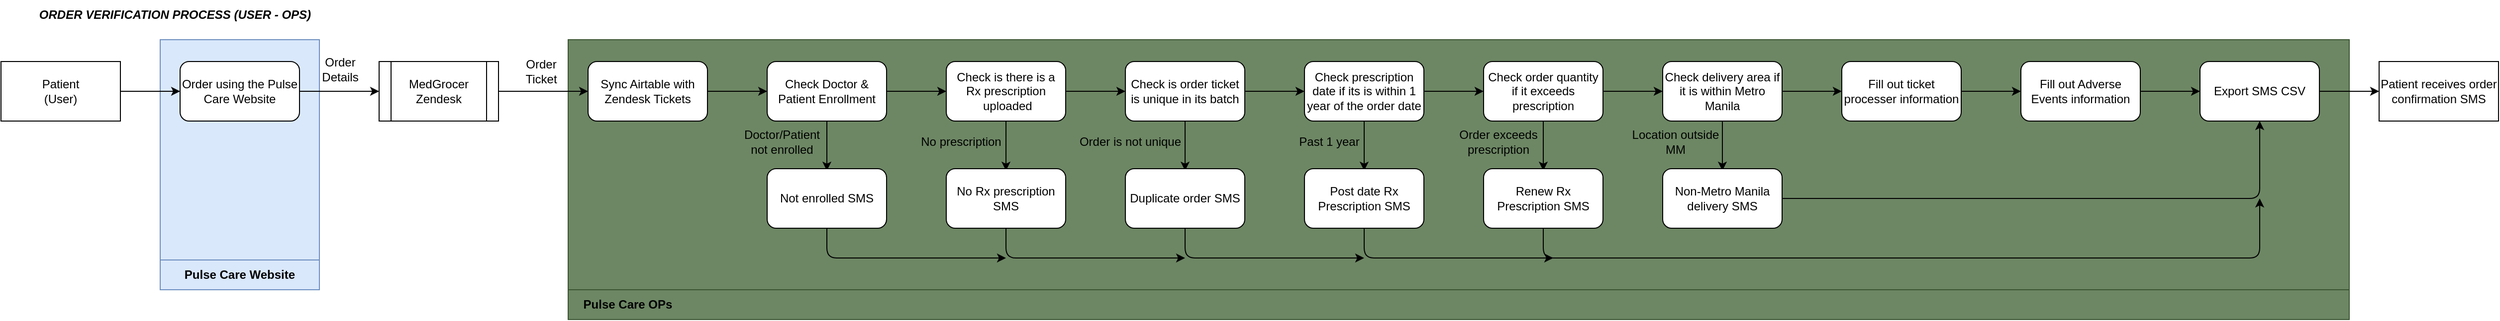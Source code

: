 <mxfile>
    <diagram id="CmBS7UL0gh0eFxzdolgg" name="Data Flow Diagram">
        <mxGraphModel dx="924" dy="-1574" grid="1" gridSize="10" guides="1" tooltips="1" connect="1" arrows="1" fold="1" page="1" pageScale="1" pageWidth="850" pageHeight="1100" math="0" shadow="0">
            <root>
                <mxCell id="0"/>
                <mxCell id="1" parent="0"/>
                <mxCell id="120" value="ORDER VERIFICATION PROCESS (USER - OPS)" style="text;html=1;strokeColor=none;fillColor=none;align=center;verticalAlign=middle;whiteSpace=wrap;rounded=0;fontStyle=3" parent="1" vertex="1">
                    <mxGeometry x="60" y="2230" width="330" height="30" as="geometry"/>
                </mxCell>
                <mxCell id="113" value="" style="rounded=0;whiteSpace=wrap;html=1;fillColor=#6d8764;strokeColor=#3A5431;fontColor=#ffffff;" parent="1" vertex="1">
                    <mxGeometry x="620" y="2270" width="1790" height="252" as="geometry"/>
                </mxCell>
                <mxCell id="112" value="" style="rounded=0;whiteSpace=wrap;html=1;fillColor=#dae8fc;strokeColor=#6c8ebf;" parent="1" vertex="1">
                    <mxGeometry x="210" y="2270" width="160" height="252" as="geometry"/>
                </mxCell>
                <mxCell id="62" value="Patient&lt;br&gt;(User)" style="rounded=0;whiteSpace=wrap;html=1;" parent="1" vertex="1">
                    <mxGeometry x="50" y="2292" width="120" height="60" as="geometry"/>
                </mxCell>
                <mxCell id="63" value="Order using the Pulse Care Website" style="rounded=1;whiteSpace=wrap;html=1;" parent="1" vertex="1">
                    <mxGeometry x="230" y="2292" width="120" height="60" as="geometry"/>
                </mxCell>
                <mxCell id="85" style="edgeStyle=none;html=1;exitX=1;exitY=0.5;exitDx=0;exitDy=0;entryX=0;entryY=0.5;entryDx=0;entryDy=0;" parent="1" source="62" target="63" edge="1">
                    <mxGeometry relative="1" as="geometry"/>
                </mxCell>
                <mxCell id="64" value="MedGrocer Zendesk" style="shape=process;whiteSpace=wrap;html=1;backgroundOutline=1;" parent="1" vertex="1">
                    <mxGeometry x="430" y="2292" width="120" height="60" as="geometry"/>
                </mxCell>
                <mxCell id="86" style="edgeStyle=none;html=1;exitX=1;exitY=0.5;exitDx=0;exitDy=0;entryX=0;entryY=0.5;entryDx=0;entryDy=0;" parent="1" source="63" target="64" edge="1">
                    <mxGeometry relative="1" as="geometry"/>
                </mxCell>
                <mxCell id="65" value="Sync Airtable with Zendesk Tickets" style="rounded=1;whiteSpace=wrap;html=1;" parent="1" vertex="1">
                    <mxGeometry x="640" y="2292" width="120" height="60" as="geometry"/>
                </mxCell>
                <mxCell id="87" style="edgeStyle=none;html=1;exitX=1;exitY=0.5;exitDx=0;exitDy=0;entryX=0;entryY=0.5;entryDx=0;entryDy=0;" parent="1" source="64" target="65" edge="1">
                    <mxGeometry relative="1" as="geometry"/>
                </mxCell>
                <mxCell id="66" value="Check Doctor &amp;amp; Patient Enrollment" style="rounded=1;whiteSpace=wrap;html=1;" parent="1" vertex="1">
                    <mxGeometry x="820" y="2292" width="120" height="60" as="geometry"/>
                </mxCell>
                <mxCell id="88" style="edgeStyle=none;html=1;exitX=1;exitY=0.5;exitDx=0;exitDy=0;" parent="1" source="65" target="66" edge="1">
                    <mxGeometry relative="1" as="geometry"/>
                </mxCell>
                <mxCell id="67" value="Check is there is a Rx&amp;nbsp;prescription &amp;nbsp;uploaded" style="rounded=1;whiteSpace=wrap;html=1;" parent="1" vertex="1">
                    <mxGeometry x="1000" y="2292" width="120" height="60" as="geometry"/>
                </mxCell>
                <mxCell id="92" style="edgeStyle=none;html=1;exitX=1;exitY=0.5;exitDx=0;exitDy=0;" parent="1" source="66" target="67" edge="1">
                    <mxGeometry relative="1" as="geometry"/>
                </mxCell>
                <mxCell id="68" value="Check is order ticket is unique in its batch" style="rounded=1;whiteSpace=wrap;html=1;" parent="1" vertex="1">
                    <mxGeometry x="1180" y="2292" width="120" height="60" as="geometry"/>
                </mxCell>
                <mxCell id="93" style="edgeStyle=none;html=1;exitX=1;exitY=0.5;exitDx=0;exitDy=0;entryX=0;entryY=0.5;entryDx=0;entryDy=0;" parent="1" source="67" target="68" edge="1">
                    <mxGeometry relative="1" as="geometry"/>
                </mxCell>
                <mxCell id="69" value="Check prescription date if its is within 1 year of the order date" style="rounded=1;whiteSpace=wrap;html=1;" parent="1" vertex="1">
                    <mxGeometry x="1360" y="2292" width="120" height="60" as="geometry"/>
                </mxCell>
                <mxCell id="94" style="edgeStyle=none;html=1;exitX=1;exitY=0.5;exitDx=0;exitDy=0;" parent="1" source="68" target="69" edge="1">
                    <mxGeometry relative="1" as="geometry"/>
                </mxCell>
                <mxCell id="70" value="Check order quantity if it exceeds prescription" style="rounded=1;whiteSpace=wrap;html=1;" parent="1" vertex="1">
                    <mxGeometry x="1540" y="2292" width="120" height="60" as="geometry"/>
                </mxCell>
                <mxCell id="96" style="edgeStyle=none;html=1;exitX=1;exitY=0.5;exitDx=0;exitDy=0;entryX=0;entryY=0.5;entryDx=0;entryDy=0;" parent="1" source="69" target="70" edge="1">
                    <mxGeometry relative="1" as="geometry"/>
                </mxCell>
                <mxCell id="72" value="Check delivery area if it is within Metro Manila" style="rounded=1;whiteSpace=wrap;html=1;" parent="1" vertex="1">
                    <mxGeometry x="1720" y="2292" width="120" height="60" as="geometry"/>
                </mxCell>
                <mxCell id="98" style="edgeStyle=none;html=1;exitX=1;exitY=0.5;exitDx=0;exitDy=0;entryX=0;entryY=0.5;entryDx=0;entryDy=0;" parent="1" source="70" target="72" edge="1">
                    <mxGeometry relative="1" as="geometry"/>
                </mxCell>
                <mxCell id="73" value="Fill out ticket processer information" style="rounded=1;whiteSpace=wrap;html=1;" parent="1" vertex="1">
                    <mxGeometry x="1900" y="2292" width="120" height="60" as="geometry"/>
                </mxCell>
                <mxCell id="100" style="edgeStyle=none;html=1;exitX=1;exitY=0.5;exitDx=0;exitDy=0;entryX=0;entryY=0.5;entryDx=0;entryDy=0;" parent="1" source="72" target="73" edge="1">
                    <mxGeometry relative="1" as="geometry"/>
                </mxCell>
                <mxCell id="74" value="Fill out Adverse Events information" style="rounded=1;whiteSpace=wrap;html=1;" parent="1" vertex="1">
                    <mxGeometry x="2080" y="2292" width="120" height="60" as="geometry"/>
                </mxCell>
                <mxCell id="101" style="edgeStyle=none;html=1;exitX=1;exitY=0.5;exitDx=0;exitDy=0;entryX=0;entryY=0.5;entryDx=0;entryDy=0;" parent="1" source="73" target="74" edge="1">
                    <mxGeometry relative="1" as="geometry"/>
                </mxCell>
                <mxCell id="75" value="Export SMS CSV" style="rounded=1;whiteSpace=wrap;html=1;" parent="1" vertex="1">
                    <mxGeometry x="2260" y="2292" width="120" height="60" as="geometry"/>
                </mxCell>
                <mxCell id="102" style="edgeStyle=none;html=1;exitX=1;exitY=0.5;exitDx=0;exitDy=0;entryX=0;entryY=0.5;entryDx=0;entryDy=0;" parent="1" source="74" target="75" edge="1">
                    <mxGeometry relative="1" as="geometry"/>
                </mxCell>
                <mxCell id="77" value="Patient receives order confirmation SMS" style="rounded=0;whiteSpace=wrap;html=1;" parent="1" vertex="1">
                    <mxGeometry x="2440" y="2292" width="120" height="60" as="geometry"/>
                </mxCell>
                <mxCell id="103" style="edgeStyle=none;html=1;exitX=1;exitY=0.5;exitDx=0;exitDy=0;entryX=0;entryY=0.5;entryDx=0;entryDy=0;" parent="1" source="75" target="77" edge="1">
                    <mxGeometry relative="1" as="geometry"/>
                </mxCell>
                <mxCell id="89" style="edgeStyle=none;html=1;exitX=0.5;exitY=1;exitDx=0;exitDy=0;entryX=0.5;entryY=0;entryDx=0;entryDy=0;" parent="1" source="66" edge="1">
                    <mxGeometry relative="1" as="geometry">
                        <mxPoint x="880" y="2402" as="targetPoint"/>
                    </mxGeometry>
                </mxCell>
                <mxCell id="90" style="edgeStyle=none;html=1;exitX=0.5;exitY=1;exitDx=0;exitDy=0;entryX=0.5;entryY=0;entryDx=0;entryDy=0;" parent="1" source="67" edge="1">
                    <mxGeometry relative="1" as="geometry">
                        <mxPoint x="1060" y="2402" as="targetPoint"/>
                    </mxGeometry>
                </mxCell>
                <mxCell id="91" style="edgeStyle=none;html=1;exitX=0.5;exitY=1;exitDx=0;exitDy=0;" parent="1" source="68" edge="1">
                    <mxGeometry relative="1" as="geometry">
                        <mxPoint x="1240" y="2402" as="targetPoint"/>
                    </mxGeometry>
                </mxCell>
                <mxCell id="95" style="edgeStyle=none;html=1;exitX=0.5;exitY=1;exitDx=0;exitDy=0;entryX=0.5;entryY=0;entryDx=0;entryDy=0;" parent="1" source="69" edge="1">
                    <mxGeometry relative="1" as="geometry">
                        <mxPoint x="1420" y="2402" as="targetPoint"/>
                    </mxGeometry>
                </mxCell>
                <mxCell id="97" style="edgeStyle=none;html=1;exitX=0.5;exitY=1;exitDx=0;exitDy=0;entryX=0.5;entryY=0;entryDx=0;entryDy=0;" parent="1" source="70" edge="1">
                    <mxGeometry relative="1" as="geometry">
                        <mxPoint x="1600" y="2402" as="targetPoint"/>
                    </mxGeometry>
                </mxCell>
                <mxCell id="99" style="edgeStyle=none;html=1;exitX=0.5;exitY=1;exitDx=0;exitDy=0;" parent="1" source="72" edge="1">
                    <mxGeometry relative="1" as="geometry">
                        <mxPoint x="1780" y="2402" as="targetPoint"/>
                    </mxGeometry>
                </mxCell>
                <mxCell id="104" value="Order Details" style="text;html=1;strokeColor=none;fillColor=none;align=center;verticalAlign=middle;whiteSpace=wrap;rounded=0;" parent="1" vertex="1">
                    <mxGeometry x="361" y="2285" width="60" height="30" as="geometry"/>
                </mxCell>
                <mxCell id="105" value="Order Ticket" style="text;html=1;strokeColor=none;fillColor=none;align=center;verticalAlign=middle;whiteSpace=wrap;rounded=0;" parent="1" vertex="1">
                    <mxGeometry x="563" y="2287" width="60" height="30" as="geometry"/>
                </mxCell>
                <mxCell id="106" value="Doctor/Patient not enrolled" style="text;html=1;strokeColor=none;fillColor=none;align=center;verticalAlign=middle;whiteSpace=wrap;rounded=0;" parent="1" vertex="1">
                    <mxGeometry x="790" y="2358" width="90" height="30" as="geometry"/>
                </mxCell>
                <mxCell id="107" value="No prescription" style="text;html=1;strokeColor=none;fillColor=none;align=center;verticalAlign=middle;whiteSpace=wrap;rounded=0;" parent="1" vertex="1">
                    <mxGeometry x="970" y="2358" width="90" height="30" as="geometry"/>
                </mxCell>
                <mxCell id="108" value="Order is not unique" style="text;html=1;strokeColor=none;fillColor=none;align=center;verticalAlign=middle;whiteSpace=wrap;rounded=0;" parent="1" vertex="1">
                    <mxGeometry x="1130" y="2358" width="110" height="30" as="geometry"/>
                </mxCell>
                <mxCell id="109" value="Past 1 year" style="text;html=1;strokeColor=none;fillColor=none;align=center;verticalAlign=middle;whiteSpace=wrap;rounded=0;" parent="1" vertex="1">
                    <mxGeometry x="1340" y="2358" width="90" height="30" as="geometry"/>
                </mxCell>
                <mxCell id="110" value="Order exceeds prescription" style="text;html=1;strokeColor=none;fillColor=none;align=center;verticalAlign=middle;whiteSpace=wrap;rounded=0;" parent="1" vertex="1">
                    <mxGeometry x="1510" y="2358" width="90" height="30" as="geometry"/>
                </mxCell>
                <mxCell id="111" value="Location outside MM" style="text;html=1;strokeColor=none;fillColor=none;align=center;verticalAlign=middle;whiteSpace=wrap;rounded=0;" parent="1" vertex="1">
                    <mxGeometry x="1688" y="2358" width="90" height="30" as="geometry"/>
                </mxCell>
                <mxCell id="114" value="" style="rounded=0;whiteSpace=wrap;html=1;fillColor=#6d8764;fontColor=#ffffff;strokeColor=#3A5431;" parent="1" vertex="1">
                    <mxGeometry x="620" y="2522" width="1790" height="30" as="geometry"/>
                </mxCell>
                <mxCell id="115" value="" style="rounded=0;whiteSpace=wrap;html=1;fillColor=#dae8fc;strokeColor=#6c8ebf;" parent="1" vertex="1">
                    <mxGeometry x="210" y="2492" width="160" height="30" as="geometry"/>
                </mxCell>
                <mxCell id="116" value="&lt;b&gt;Pulse Care Website&lt;/b&gt;" style="text;html=1;strokeColor=none;fillColor=none;align=center;verticalAlign=middle;whiteSpace=wrap;rounded=0;" parent="1" vertex="1">
                    <mxGeometry x="230" y="2492" width="120" height="30" as="geometry"/>
                </mxCell>
                <mxCell id="117" value="&lt;b&gt;Pulse Care OPs&lt;/b&gt;" style="text;html=1;strokeColor=none;fillColor=none;align=center;verticalAlign=middle;whiteSpace=wrap;rounded=0;" parent="1" vertex="1">
                    <mxGeometry x="620" y="2522" width="120" height="30" as="geometry"/>
                </mxCell>
                <mxCell id="133" style="edgeStyle=none;html=1;" edge="1" parent="1" source="121">
                    <mxGeometry relative="1" as="geometry">
                        <mxPoint x="1060" y="2490" as="targetPoint"/>
                        <Array as="points">
                            <mxPoint x="880" y="2490"/>
                        </Array>
                    </mxGeometry>
                </mxCell>
                <mxCell id="121" value="Not enrolled SMS" style="rounded=1;whiteSpace=wrap;html=1;" vertex="1" parent="1">
                    <mxGeometry x="820" y="2400" width="120" height="60" as="geometry"/>
                </mxCell>
                <mxCell id="132" style="edgeStyle=none;html=1;exitX=0.5;exitY=1;exitDx=0;exitDy=0;" edge="1" parent="1" source="122">
                    <mxGeometry relative="1" as="geometry">
                        <mxPoint x="1240" y="2490" as="targetPoint"/>
                        <Array as="points">
                            <mxPoint x="1060" y="2490"/>
                        </Array>
                    </mxGeometry>
                </mxCell>
                <mxCell id="122" value="No Rx prescription SMS" style="rounded=1;whiteSpace=wrap;html=1;" vertex="1" parent="1">
                    <mxGeometry x="1000" y="2400" width="120" height="60" as="geometry"/>
                </mxCell>
                <mxCell id="131" style="edgeStyle=none;html=1;exitX=0.5;exitY=1;exitDx=0;exitDy=0;" edge="1" parent="1" source="124">
                    <mxGeometry relative="1" as="geometry">
                        <mxPoint x="1420" y="2490" as="targetPoint"/>
                        <Array as="points">
                            <mxPoint x="1240" y="2490"/>
                        </Array>
                    </mxGeometry>
                </mxCell>
                <mxCell id="124" value="Duplicate order SMS" style="rounded=1;whiteSpace=wrap;html=1;" vertex="1" parent="1">
                    <mxGeometry x="1180" y="2400" width="120" height="60" as="geometry"/>
                </mxCell>
                <mxCell id="130" style="edgeStyle=none;html=1;exitX=0.5;exitY=1;exitDx=0;exitDy=0;" edge="1" parent="1" source="125">
                    <mxGeometry relative="1" as="geometry">
                        <mxPoint x="1610" y="2490" as="targetPoint"/>
                        <Array as="points">
                            <mxPoint x="1420" y="2490"/>
                        </Array>
                    </mxGeometry>
                </mxCell>
                <mxCell id="125" value="Post date Rx Prescription SMS" style="rounded=1;whiteSpace=wrap;html=1;" vertex="1" parent="1">
                    <mxGeometry x="1360" y="2400" width="120" height="60" as="geometry"/>
                </mxCell>
                <mxCell id="129" style="edgeStyle=none;html=1;exitX=0.5;exitY=1;exitDx=0;exitDy=0;" edge="1" parent="1" source="126">
                    <mxGeometry relative="1" as="geometry">
                        <mxPoint x="2320" y="2430" as="targetPoint"/>
                        <Array as="points">
                            <mxPoint x="1600" y="2490"/>
                            <mxPoint x="2320" y="2490"/>
                        </Array>
                    </mxGeometry>
                </mxCell>
                <mxCell id="126" value="Renew Rx Prescription SMS" style="rounded=1;whiteSpace=wrap;html=1;" vertex="1" parent="1">
                    <mxGeometry x="1540" y="2400" width="120" height="60" as="geometry"/>
                </mxCell>
                <mxCell id="128" style="edgeStyle=none;html=1;exitX=1;exitY=0.5;exitDx=0;exitDy=0;entryX=0.5;entryY=1;entryDx=0;entryDy=0;" edge="1" parent="1" source="127" target="75">
                    <mxGeometry relative="1" as="geometry">
                        <Array as="points">
                            <mxPoint x="2320" y="2430"/>
                        </Array>
                    </mxGeometry>
                </mxCell>
                <mxCell id="127" value="Non-Metro Manila delivery SMS" style="rounded=1;whiteSpace=wrap;html=1;" vertex="1" parent="1">
                    <mxGeometry x="1720" y="2400" width="120" height="60" as="geometry"/>
                </mxCell>
            </root>
        </mxGraphModel>
    </diagram>
    <diagram id="OAnDzm1tk-_P3TmkvpsR" name="Decision Tree">
        <mxGraphModel dx="1037" dy="2110" grid="1" gridSize="10" guides="1" tooltips="1" connect="1" arrows="1" fold="1" page="1" pageScale="1" pageWidth="850" pageHeight="1100" math="0" shadow="0">
            <root>
                <mxCell id="0"/>
                <mxCell id="1" parent="0"/>
                <mxCell id="olfd3m0QtoPjhlnfAnK3-72" value="Order Verification" style="text;html=1;align=left;verticalAlign=middle;resizable=0;points=[];autosize=1;strokeColor=none;fillColor=none;" parent="1" vertex="1">
                    <mxGeometry x="1760" y="80" width="120" height="30" as="geometry"/>
                </mxCell>
                <mxCell id="91wBAYQt74z-0xyMlqAN-1" style="edgeStyle=none;html=1;exitX=0.5;exitY=1;exitDx=0;exitDy=0;entryX=0.5;entryY=0;entryDx=0;entryDy=0;" parent="1" source="91wBAYQt74z-0xyMlqAN-5" target="91wBAYQt74z-0xyMlqAN-6" edge="1">
                    <mxGeometry relative="1" as="geometry">
                        <Array as="points">
                            <mxPoint x="1900" y="220"/>
                            <mxPoint x="1820" y="220"/>
                        </Array>
                    </mxGeometry>
                </mxCell>
                <mxCell id="91wBAYQt74z-0xyMlqAN-2" value="No" style="edgeLabel;html=1;align=center;verticalAlign=middle;resizable=0;points=[];" parent="91wBAYQt74z-0xyMlqAN-1" vertex="1" connectable="0">
                    <mxGeometry x="0.045" y="-1" relative="1" as="geometry">
                        <mxPoint as="offset"/>
                    </mxGeometry>
                </mxCell>
                <mxCell id="91wBAYQt74z-0xyMlqAN-3" style="edgeStyle=none;html=1;exitX=0.5;exitY=1;exitDx=0;exitDy=0;entryX=0.5;entryY=0;entryDx=0;entryDy=0;" parent="1" source="91wBAYQt74z-0xyMlqAN-5" edge="1">
                    <mxGeometry relative="1" as="geometry">
                        <mxPoint x="1980" y="240" as="targetPoint"/>
                        <Array as="points">
                            <mxPoint x="1900" y="220"/>
                            <mxPoint x="1980" y="220"/>
                        </Array>
                    </mxGeometry>
                </mxCell>
                <mxCell id="91wBAYQt74z-0xyMlqAN-4" value="Yes" style="edgeLabel;html=1;align=center;verticalAlign=middle;resizable=0;points=[];" parent="91wBAYQt74z-0xyMlqAN-3" vertex="1" connectable="0">
                    <mxGeometry x="-0.102" y="1" relative="1" as="geometry">
                        <mxPoint x="6" as="offset"/>
                    </mxGeometry>
                </mxCell>
                <mxCell id="91wBAYQt74z-0xyMlqAN-5" value="&lt;font style=&quot;font-size: 12px;&quot;&gt;Unique order for this batch?&lt;br&gt;&lt;/font&gt;" style="rounded=0;whiteSpace=wrap;html=1;fillColor=none;" parent="1" vertex="1">
                    <mxGeometry x="1840" y="140" width="120" height="60" as="geometry"/>
                </mxCell>
                <mxCell id="91wBAYQt74z-0xyMlqAN-6" value="&lt;font style=&quot;font-size: 12px;&quot;&gt;Duplicate Order&lt;br&gt;SMS&lt;br&gt;&lt;/font&gt;" style="rounded=0;whiteSpace=wrap;html=1;fillColor=none;" parent="1" vertex="1">
                    <mxGeometry x="1760" y="240" width="120" height="60" as="geometry"/>
                </mxCell>
                <mxCell id="91wBAYQt74z-0xyMlqAN-8" style="edgeStyle=none;html=1;exitX=0.5;exitY=1;exitDx=0;exitDy=0;entryX=0.5;entryY=0;entryDx=0;entryDy=0;" parent="1" source="91wBAYQt74z-0xyMlqAN-12" target="91wBAYQt74z-0xyMlqAN-18" edge="1">
                    <mxGeometry relative="1" as="geometry">
                        <Array as="points">
                            <mxPoint x="2100" y="980"/>
                            <mxPoint x="1980" y="980"/>
                        </Array>
                    </mxGeometry>
                </mxCell>
                <mxCell id="91wBAYQt74z-0xyMlqAN-9" value="No" style="edgeLabel;html=1;align=center;verticalAlign=middle;resizable=0;points=[];" parent="91wBAYQt74z-0xyMlqAN-8" vertex="1" connectable="0">
                    <mxGeometry x="0.034" y="-2" relative="1" as="geometry">
                        <mxPoint x="43" y="2" as="offset"/>
                    </mxGeometry>
                </mxCell>
                <mxCell id="91wBAYQt74z-0xyMlqAN-10" style="edgeStyle=none;html=1;exitX=0.5;exitY=1;exitDx=0;exitDy=0;entryX=0.5;entryY=0;entryDx=0;entryDy=0;" parent="1" source="91wBAYQt74z-0xyMlqAN-12" target="91wBAYQt74z-0xyMlqAN-47" edge="1">
                    <mxGeometry relative="1" as="geometry">
                        <Array as="points">
                            <mxPoint x="2100" y="980"/>
                            <mxPoint x="2140" y="980"/>
                        </Array>
                    </mxGeometry>
                </mxCell>
                <mxCell id="91wBAYQt74z-0xyMlqAN-11" value="Yes" style="edgeLabel;html=1;align=center;verticalAlign=middle;resizable=0;points=[];" parent="91wBAYQt74z-0xyMlqAN-10" vertex="1" connectable="0">
                    <mxGeometry x="0.002" relative="1" as="geometry">
                        <mxPoint as="offset"/>
                    </mxGeometry>
                </mxCell>
                <mxCell id="91wBAYQt74z-0xyMlqAN-12" value="&lt;font style=&quot;font-size: 12px;&quot;&gt;Uploaded Prescription?&lt;br&gt;&lt;/font&gt;" style="rounded=0;whiteSpace=wrap;html=1;fillColor=none;" parent="1" vertex="1">
                    <mxGeometry x="2040" y="900" width="120" height="60" as="geometry"/>
                </mxCell>
                <mxCell id="91wBAYQt74z-0xyMlqAN-18" value="&lt;font style=&quot;font-size: 12px;&quot;&gt;No Prescription&lt;br&gt;SMS&lt;br&gt;&lt;/font&gt;" style="rounded=0;whiteSpace=wrap;html=1;fillColor=none;" parent="1" vertex="1">
                    <mxGeometry x="1920" y="1000" width="120" height="60" as="geometry"/>
                </mxCell>
                <mxCell id="91wBAYQt74z-0xyMlqAN-19" style="edgeStyle=none;html=1;exitX=0.5;exitY=1;exitDx=0;exitDy=0;entryX=0.5;entryY=0;entryDx=0;entryDy=0;" parent="1" source="91wBAYQt74z-0xyMlqAN-23" target="91wBAYQt74z-0xyMlqAN-24" edge="1">
                    <mxGeometry relative="1" as="geometry">
                        <Array as="points">
                            <mxPoint x="2220" y="1280"/>
                            <mxPoint x="2100" y="1280"/>
                        </Array>
                    </mxGeometry>
                </mxCell>
                <mxCell id="91wBAYQt74z-0xyMlqAN-20" value="No" style="edgeLabel;html=1;align=center;verticalAlign=middle;resizable=0;points=[];" parent="91wBAYQt74z-0xyMlqAN-19" vertex="1" connectable="0">
                    <mxGeometry x="-0.0" relative="1" as="geometry">
                        <mxPoint x="40" as="offset"/>
                    </mxGeometry>
                </mxCell>
                <mxCell id="91wBAYQt74z-0xyMlqAN-21" style="edgeStyle=none;html=1;exitX=0.5;exitY=1;exitDx=0;exitDy=0;entryX=0.5;entryY=0;entryDx=0;entryDy=0;" parent="1" source="91wBAYQt74z-0xyMlqAN-23" target="91wBAYQt74z-0xyMlqAN-29" edge="1">
                    <mxGeometry relative="1" as="geometry">
                        <Array as="points">
                            <mxPoint x="2220" y="1280"/>
                            <mxPoint x="2260" y="1280"/>
                        </Array>
                    </mxGeometry>
                </mxCell>
                <mxCell id="91wBAYQt74z-0xyMlqAN-22" value="Yes" style="edgeLabel;html=1;align=center;verticalAlign=middle;resizable=0;points=[];" parent="91wBAYQt74z-0xyMlqAN-21" vertex="1" connectable="0">
                    <mxGeometry x="0.008" relative="1" as="geometry">
                        <mxPoint as="offset"/>
                    </mxGeometry>
                </mxCell>
                <mxCell id="91wBAYQt74z-0xyMlqAN-23" value="&lt;font style=&quot;font-size: 12px;&quot;&gt;Valid Prescription?&lt;br&gt;&lt;/font&gt;" style="rounded=0;whiteSpace=wrap;html=1;fillColor=none;" parent="1" vertex="1">
                    <mxGeometry x="2160" y="1200" width="120" height="60" as="geometry"/>
                </mxCell>
                <mxCell id="91wBAYQt74z-0xyMlqAN-24" value="&lt;font style=&quot;font-size: 12px;&quot;&gt;No Prescription&lt;br&gt;SMS&lt;br&gt;&lt;/font&gt;" style="rounded=0;whiteSpace=wrap;html=1;fillColor=none;" parent="1" vertex="1">
                    <mxGeometry x="2040" y="1300" width="120" height="60" as="geometry"/>
                </mxCell>
                <mxCell id="91wBAYQt74z-0xyMlqAN-25" style="edgeStyle=none;html=1;exitX=0.5;exitY=1;exitDx=0;exitDy=0;entryX=0.5;entryY=0;entryDx=0;entryDy=0;" parent="1" source="91wBAYQt74z-0xyMlqAN-29" target="91wBAYQt74z-0xyMlqAN-30" edge="1">
                    <mxGeometry relative="1" as="geometry">
                        <Array as="points">
                            <mxPoint x="2260" y="1380"/>
                            <mxPoint x="2140" y="1380"/>
                        </Array>
                    </mxGeometry>
                </mxCell>
                <mxCell id="91wBAYQt74z-0xyMlqAN-26" value="No" style="edgeLabel;html=1;align=center;verticalAlign=middle;resizable=0;points=[];" parent="91wBAYQt74z-0xyMlqAN-25" vertex="1" connectable="0">
                    <mxGeometry x="-0.003" relative="1" as="geometry">
                        <mxPoint x="40" as="offset"/>
                    </mxGeometry>
                </mxCell>
                <mxCell id="91wBAYQt74z-0xyMlqAN-27" style="edgeStyle=none;html=1;exitX=0.5;exitY=1;exitDx=0;exitDy=0;entryX=0.5;entryY=0;entryDx=0;entryDy=0;" parent="1" source="91wBAYQt74z-0xyMlqAN-29" edge="1">
                    <mxGeometry relative="1" as="geometry">
                        <Array as="points">
                            <mxPoint x="2260" y="1380"/>
                            <mxPoint x="2300" y="1380"/>
                        </Array>
                        <mxPoint x="2300" y="1400" as="targetPoint"/>
                    </mxGeometry>
                </mxCell>
                <mxCell id="91wBAYQt74z-0xyMlqAN-28" value="Yes" style="edgeLabel;html=1;align=center;verticalAlign=middle;resizable=0;points=[];" parent="91wBAYQt74z-0xyMlqAN-27" vertex="1" connectable="0">
                    <mxGeometry x="0.006" relative="1" as="geometry">
                        <mxPoint as="offset"/>
                    </mxGeometry>
                </mxCell>
                <mxCell id="91wBAYQt74z-0xyMlqAN-29" value="&lt;font style=&quot;font-size: 12px;&quot;&gt;Metro Manila Delivery?&lt;br&gt;&lt;/font&gt;" style="rounded=0;whiteSpace=wrap;html=1;fillColor=none;" parent="1" vertex="1">
                    <mxGeometry x="2200" y="1300" width="120" height="60" as="geometry"/>
                </mxCell>
                <mxCell id="91wBAYQt74z-0xyMlqAN-30" value="&lt;font style=&quot;font-size: 12px;&quot;&gt;Non-MM Delivery&lt;br&gt;SMS&lt;br&gt;&lt;/font&gt;" style="rounded=0;whiteSpace=wrap;html=1;fillColor=none;" parent="1" vertex="1">
                    <mxGeometry x="2080" y="1400" width="120" height="60" as="geometry"/>
                </mxCell>
                <mxCell id="91wBAYQt74z-0xyMlqAN-31" style="edgeStyle=none;html=1;exitX=0.5;exitY=1;exitDx=0;exitDy=0;entryX=0.5;entryY=0;entryDx=0;entryDy=0;" parent="1" source="91wBAYQt74z-0xyMlqAN-35" target="91wBAYQt74z-0xyMlqAN-36" edge="1">
                    <mxGeometry relative="1" as="geometry">
                        <Array as="points">
                            <mxPoint x="2180" y="1180"/>
                            <mxPoint x="2060" y="1180"/>
                        </Array>
                    </mxGeometry>
                </mxCell>
                <mxCell id="91wBAYQt74z-0xyMlqAN-32" value="No" style="edgeLabel;html=1;align=center;verticalAlign=middle;resizable=0;points=[];" parent="91wBAYQt74z-0xyMlqAN-31" vertex="1" connectable="0">
                    <mxGeometry x="-0.001" relative="1" as="geometry">
                        <mxPoint x="40" as="offset"/>
                    </mxGeometry>
                </mxCell>
                <mxCell id="91wBAYQt74z-0xyMlqAN-33" style="edgeStyle=none;html=1;exitX=0.5;exitY=1;exitDx=0;exitDy=0;entryX=0.5;entryY=0;entryDx=0;entryDy=0;" parent="1" source="91wBAYQt74z-0xyMlqAN-35" target="91wBAYQt74z-0xyMlqAN-23" edge="1">
                    <mxGeometry relative="1" as="geometry">
                        <Array as="points">
                            <mxPoint x="2180" y="1180"/>
                            <mxPoint x="2220" y="1180"/>
                        </Array>
                    </mxGeometry>
                </mxCell>
                <mxCell id="91wBAYQt74z-0xyMlqAN-34" value="Yes" style="edgeLabel;html=1;align=center;verticalAlign=middle;resizable=0;points=[];" parent="91wBAYQt74z-0xyMlqAN-33" vertex="1" connectable="0">
                    <mxGeometry x="0.002" relative="1" as="geometry">
                        <mxPoint as="offset"/>
                    </mxGeometry>
                </mxCell>
                <mxCell id="91wBAYQt74z-0xyMlqAN-35" value="&lt;font style=&quot;font-size: 12px;&quot;&gt;Order quantity exceeded prescription?&lt;br&gt;&lt;/font&gt;" style="rounded=0;whiteSpace=wrap;html=1;fillColor=none;" parent="1" vertex="1">
                    <mxGeometry x="2120" y="1100" width="120" height="60" as="geometry"/>
                </mxCell>
                <mxCell id="91wBAYQt74z-0xyMlqAN-36" value="&lt;font style=&quot;font-size: 12px;&quot;&gt;Renew RX&lt;br&gt;SMS&lt;br&gt;&lt;/font&gt;" style="rounded=0;whiteSpace=wrap;html=1;fillColor=none;" parent="1" vertex="1">
                    <mxGeometry x="2000" y="1200" width="120" height="60" as="geometry"/>
                </mxCell>
                <mxCell id="91wBAYQt74z-0xyMlqAN-37" value="&lt;font style=&quot;font-size: 12px;&quot;&gt;Unenrolled Patient&lt;br&gt;SMS&lt;br&gt;&lt;/font&gt;" style="rounded=0;whiteSpace=wrap;html=1;fillColor=none;" parent="1" vertex="1">
                    <mxGeometry x="1760" y="540" width="120" height="60" as="geometry"/>
                </mxCell>
                <mxCell id="91wBAYQt74z-0xyMlqAN-38" style="edgeStyle=none;html=1;exitX=0.5;exitY=1;exitDx=0;exitDy=0;" parent="1" source="91wBAYQt74z-0xyMlqAN-42" edge="1">
                    <mxGeometry relative="1" as="geometry">
                        <Array as="points">
                            <mxPoint x="2060" y="520"/>
                            <mxPoint x="2100" y="520"/>
                        </Array>
                        <mxPoint x="2100" y="540" as="targetPoint"/>
                    </mxGeometry>
                </mxCell>
                <mxCell id="91wBAYQt74z-0xyMlqAN-39" value="Yes" style="edgeLabel;html=1;align=center;verticalAlign=middle;resizable=0;points=[];" parent="91wBAYQt74z-0xyMlqAN-38" vertex="1" connectable="0">
                    <mxGeometry x="-0.085" y="1" relative="1" as="geometry">
                        <mxPoint x="3" y="1" as="offset"/>
                    </mxGeometry>
                </mxCell>
                <mxCell id="91wBAYQt74z-0xyMlqAN-40" style="edgeStyle=none;html=1;exitX=0.5;exitY=1;exitDx=0;exitDy=0;entryX=0.5;entryY=0;entryDx=0;entryDy=0;" parent="1" source="91wBAYQt74z-0xyMlqAN-42" target="91wBAYQt74z-0xyMlqAN-37" edge="1">
                    <mxGeometry relative="1" as="geometry">
                        <Array as="points">
                            <mxPoint x="2060" y="520"/>
                            <mxPoint x="1820" y="520"/>
                        </Array>
                    </mxGeometry>
                </mxCell>
                <mxCell id="91wBAYQt74z-0xyMlqAN-41" value="No" style="edgeLabel;html=1;align=center;verticalAlign=middle;resizable=0;points=[];" parent="91wBAYQt74z-0xyMlqAN-40" vertex="1" connectable="0">
                    <mxGeometry x="-0.195" y="-2" relative="1" as="geometry">
                        <mxPoint x="73" y="2" as="offset"/>
                    </mxGeometry>
                </mxCell>
                <mxCell id="91wBAYQt74z-0xyMlqAN-42" value="&lt;font style=&quot;font-size: 12px;&quot;&gt;Enrolled Patient?&lt;br&gt;&lt;/font&gt;" style="rounded=0;whiteSpace=wrap;html=1;fillColor=none;" parent="1" vertex="1">
                    <mxGeometry x="2000" y="440" width="120" height="60" as="geometry"/>
                </mxCell>
                <mxCell id="91wBAYQt74z-0xyMlqAN-43" style="edgeStyle=none;html=1;exitX=0.5;exitY=1;exitDx=0;exitDy=0;entryX=0.5;entryY=0;entryDx=0;entryDy=0;" parent="1" source="91wBAYQt74z-0xyMlqAN-47" target="91wBAYQt74z-0xyMlqAN-48" edge="1">
                    <mxGeometry relative="1" as="geometry">
                        <Array as="points">
                            <mxPoint x="2140" y="1080"/>
                            <mxPoint x="2020" y="1080"/>
                        </Array>
                    </mxGeometry>
                </mxCell>
                <mxCell id="91wBAYQt74z-0xyMlqAN-44" value="No" style="edgeLabel;html=1;align=center;verticalAlign=middle;resizable=0;points=[];" parent="91wBAYQt74z-0xyMlqAN-43" vertex="1" connectable="0">
                    <mxGeometry x="0.016" y="-2" relative="1" as="geometry">
                        <mxPoint x="41" y="2" as="offset"/>
                    </mxGeometry>
                </mxCell>
                <mxCell id="91wBAYQt74z-0xyMlqAN-45" style="edgeStyle=none;html=1;exitX=0.5;exitY=1;exitDx=0;exitDy=0;entryX=0.5;entryY=0;entryDx=0;entryDy=0;" parent="1" source="91wBAYQt74z-0xyMlqAN-47" target="91wBAYQt74z-0xyMlqAN-35" edge="1">
                    <mxGeometry relative="1" as="geometry">
                        <Array as="points">
                            <mxPoint x="2140" y="1080"/>
                            <mxPoint x="2180" y="1080"/>
                        </Array>
                    </mxGeometry>
                </mxCell>
                <mxCell id="91wBAYQt74z-0xyMlqAN-46" value="Yes" style="edgeLabel;html=1;align=center;verticalAlign=middle;resizable=0;points=[];" parent="91wBAYQt74z-0xyMlqAN-45" vertex="1" connectable="0">
                    <mxGeometry x="0.019" y="-1" relative="1" as="geometry">
                        <mxPoint x="-1" y="-1" as="offset"/>
                    </mxGeometry>
                </mxCell>
                <mxCell id="91wBAYQt74z-0xyMlqAN-47" value="&lt;font style=&quot;font-size: 12px;&quot;&gt;Valid Prescription Date (&amp;lt;1 year / not postdated)?&lt;br&gt;&lt;/font&gt;" style="rounded=0;whiteSpace=wrap;html=1;fillColor=none;" parent="1" vertex="1">
                    <mxGeometry x="2080" y="1000" width="120" height="60" as="geometry"/>
                </mxCell>
                <mxCell id="91wBAYQt74z-0xyMlqAN-48" value="&lt;font style=&quot;font-size: 12px;&quot;&gt;Outdated / Postdated&lt;br&gt;RX SMS&lt;br&gt;&lt;/font&gt;" style="rounded=0;whiteSpace=wrap;html=1;fillColor=none;" parent="1" vertex="1">
                    <mxGeometry x="1960" y="1100" width="120" height="60" as="geometry"/>
                </mxCell>
                <mxCell id="91wBAYQt74z-0xyMlqAN-49" value="&lt;font style=&quot;font-size: 12px;&quot;&gt;Order Acknowledgement SMS&lt;br&gt;&lt;br&gt;(With Bank Details)&lt;br&gt;&lt;/font&gt;" style="rounded=0;whiteSpace=wrap;html=1;fillColor=none;" parent="1" vertex="1">
                    <mxGeometry x="2320" y="1500" width="120" height="120" as="geometry"/>
                </mxCell>
                <mxCell id="91wBAYQt74z-0xyMlqAN-50" value="&lt;font style=&quot;font-size: 12px;&quot;&gt;Order Acknowledgement SMS&lt;br&gt;&lt;br&gt;(No Bank Details)&lt;br&gt;&lt;/font&gt;" style="rounded=0;whiteSpace=wrap;html=1;fillColor=none;" parent="1" vertex="1">
                    <mxGeometry x="2160" y="1500" width="120" height="120" as="geometry"/>
                </mxCell>
                <mxCell id="91wBAYQt74z-0xyMlqAN-52" style="edgeStyle=none;html=1;exitX=0.5;exitY=1;exitDx=0;exitDy=0;entryX=0.5;entryY=0;entryDx=0;entryDy=0;" parent="1" edge="1">
                    <mxGeometry relative="1" as="geometry">
                        <Array as="points">
                            <mxPoint x="2780" y="1220"/>
                            <mxPoint x="2700" y="1220"/>
                        </Array>
                        <mxPoint x="2780" y="1200" as="sourcePoint"/>
                    </mxGeometry>
                </mxCell>
                <mxCell id="91wBAYQt74z-0xyMlqAN-57" style="edgeStyle=none;html=1;exitX=0.5;exitY=1;exitDx=0;exitDy=0;entryX=0.5;entryY=0;entryDx=0;entryDy=0;" parent="1" source="91wBAYQt74z-0xyMlqAN-61" target="91wBAYQt74z-0xyMlqAN-50" edge="1">
                    <mxGeometry relative="1" as="geometry">
                        <Array as="points">
                            <mxPoint x="2300" y="1480"/>
                            <mxPoint x="2220" y="1480"/>
                        </Array>
                    </mxGeometry>
                </mxCell>
                <mxCell id="91wBAYQt74z-0xyMlqAN-58" value="Cash on Delivery" style="edgeLabel;html=1;align=center;verticalAlign=middle;resizable=0;points=[];" parent="91wBAYQt74z-0xyMlqAN-57" vertex="1" connectable="0">
                    <mxGeometry x="0.325" relative="1" as="geometry">
                        <mxPoint as="offset"/>
                    </mxGeometry>
                </mxCell>
                <mxCell id="91wBAYQt74z-0xyMlqAN-59" style="edgeStyle=none;html=1;exitX=0.5;exitY=1;exitDx=0;exitDy=0;entryX=0.5;entryY=0;entryDx=0;entryDy=0;" parent="1" source="91wBAYQt74z-0xyMlqAN-61" target="91wBAYQt74z-0xyMlqAN-49" edge="1">
                    <mxGeometry relative="1" as="geometry">
                        <Array as="points">
                            <mxPoint x="2300" y="1480"/>
                            <mxPoint x="2380" y="1480"/>
                        </Array>
                    </mxGeometry>
                </mxCell>
                <mxCell id="91wBAYQt74z-0xyMlqAN-60" value="Bank Transfer" style="edgeLabel;html=1;align=center;verticalAlign=middle;resizable=0;points=[];" parent="91wBAYQt74z-0xyMlqAN-59" vertex="1" connectable="0">
                    <mxGeometry x="0.342" relative="1" as="geometry">
                        <mxPoint as="offset"/>
                    </mxGeometry>
                </mxCell>
                <mxCell id="91wBAYQt74z-0xyMlqAN-61" value="&lt;font style=&quot;font-size: 12px;&quot;&gt;Payment Method?&lt;br&gt;&lt;/font&gt;" style="rounded=0;whiteSpace=wrap;html=1;fillColor=none;" parent="1" vertex="1">
                    <mxGeometry x="2240" y="1400" width="120" height="60" as="geometry"/>
                </mxCell>
                <mxCell id="91wBAYQt74z-0xyMlqAN-62" style="edgeStyle=none;html=1;entryX=0.5;entryY=0;entryDx=0;entryDy=0;exitX=0.5;exitY=1;exitDx=0;exitDy=0;" parent="1" source="91wBAYQt74z-0xyMlqAN-66" target="91wBAYQt74z-0xyMlqAN-71" edge="1">
                    <mxGeometry relative="1" as="geometry">
                        <Array as="points">
                            <mxPoint x="1980" y="320"/>
                            <mxPoint x="2020" y="320"/>
                        </Array>
                    </mxGeometry>
                </mxCell>
                <mxCell id="91wBAYQt74z-0xyMlqAN-63" value="Yes" style="edgeLabel;html=1;align=center;verticalAlign=middle;resizable=0;points=[];" parent="91wBAYQt74z-0xyMlqAN-62" vertex="1" connectable="0">
                    <mxGeometry x="0.14" y="1" relative="1" as="geometry">
                        <mxPoint x="-6" as="offset"/>
                    </mxGeometry>
                </mxCell>
                <mxCell id="91wBAYQt74z-0xyMlqAN-64" style="edgeStyle=none;html=1;exitX=0.5;exitY=1;exitDx=0;exitDy=0;entryX=0.5;entryY=0;entryDx=0;entryDy=0;" parent="1" source="91wBAYQt74z-0xyMlqAN-66" target="91wBAYQt74z-0xyMlqAN-37" edge="1">
                    <mxGeometry relative="1" as="geometry">
                        <Array as="points">
                            <mxPoint x="1980" y="320"/>
                            <mxPoint x="1820" y="320"/>
                        </Array>
                    </mxGeometry>
                </mxCell>
                <mxCell id="91wBAYQt74z-0xyMlqAN-65" value="No&lt;br&gt;" style="edgeLabel;html=1;align=center;verticalAlign=middle;resizable=0;points=[];" parent="91wBAYQt74z-0xyMlqAN-64" vertex="1" connectable="0">
                    <mxGeometry x="-0.504" y="-2" relative="1" as="geometry">
                        <mxPoint x="59" as="offset"/>
                    </mxGeometry>
                </mxCell>
                <mxCell id="91wBAYQt74z-0xyMlqAN-66" value="&lt;font style=&quot;font-size: 12px;&quot;&gt;Uploaded ID?&lt;br&gt;&lt;/font&gt;" style="rounded=0;whiteSpace=wrap;html=1;fillColor=none;" parent="1" vertex="1">
                    <mxGeometry x="1920" y="240" width="120" height="60" as="geometry"/>
                </mxCell>
                <mxCell id="91wBAYQt74z-0xyMlqAN-67" style="edgeStyle=none;html=1;entryX=0.5;entryY=0;entryDx=0;entryDy=0;" parent="1" source="91wBAYQt74z-0xyMlqAN-71" target="91wBAYQt74z-0xyMlqAN-42" edge="1">
                    <mxGeometry relative="1" as="geometry">
                        <Array as="points">
                            <mxPoint x="2020" y="420"/>
                            <mxPoint x="2060" y="420"/>
                        </Array>
                    </mxGeometry>
                </mxCell>
                <mxCell id="91wBAYQt74z-0xyMlqAN-68" value="Yes" style="edgeLabel;html=1;align=center;verticalAlign=middle;resizable=0;points=[];" parent="91wBAYQt74z-0xyMlqAN-67" vertex="1" connectable="0">
                    <mxGeometry x="0.036" y="-1" relative="1" as="geometry">
                        <mxPoint x="-1" y="-1" as="offset"/>
                    </mxGeometry>
                </mxCell>
                <mxCell id="91wBAYQt74z-0xyMlqAN-69" style="edgeStyle=none;html=1;exitX=0.5;exitY=1;exitDx=0;exitDy=0;entryX=0.5;entryY=0;entryDx=0;entryDy=0;" parent="1" source="91wBAYQt74z-0xyMlqAN-71" target="91wBAYQt74z-0xyMlqAN-37" edge="1">
                    <mxGeometry relative="1" as="geometry">
                        <Array as="points">
                            <mxPoint x="2020" y="420"/>
                            <mxPoint x="1820" y="420"/>
                        </Array>
                    </mxGeometry>
                </mxCell>
                <mxCell id="91wBAYQt74z-0xyMlqAN-70" value="No" style="edgeLabel;html=1;align=center;verticalAlign=middle;resizable=0;points=[];" parent="91wBAYQt74z-0xyMlqAN-69" vertex="1" connectable="0">
                    <mxGeometry x="-0.587" relative="1" as="geometry">
                        <mxPoint x="31" as="offset"/>
                    </mxGeometry>
                </mxCell>
                <mxCell id="91wBAYQt74z-0xyMlqAN-71" value="&lt;font style=&quot;font-size: 12px;&quot;&gt;Valid ID?&lt;br&gt;&lt;/font&gt;" style="rounded=0;whiteSpace=wrap;html=1;fillColor=none;" parent="1" vertex="1">
                    <mxGeometry x="1960" y="340" width="120" height="60" as="geometry"/>
                </mxCell>
                <mxCell id="91wBAYQt74z-0xyMlqAN-74" style="edgeStyle=none;html=1;exitX=0.5;exitY=1;exitDx=0;exitDy=0;entryX=0.5;entryY=0;entryDx=0;entryDy=0;" parent="1" source="91wBAYQt74z-0xyMlqAN-72" target="91wBAYQt74z-0xyMlqAN-73" edge="1">
                    <mxGeometry relative="1" as="geometry">
                        <Array as="points">
                            <mxPoint x="2100" y="620"/>
                            <mxPoint x="1980" y="620"/>
                        </Array>
                    </mxGeometry>
                </mxCell>
                <mxCell id="91wBAYQt74z-0xyMlqAN-76" value="No" style="edgeLabel;html=1;align=center;verticalAlign=middle;resizable=0;points=[];" parent="91wBAYQt74z-0xyMlqAN-74" vertex="1" connectable="0">
                    <mxGeometry x="-0.608" relative="1" as="geometry">
                        <mxPoint x="-11" y="-1" as="offset"/>
                    </mxGeometry>
                </mxCell>
                <mxCell id="91wBAYQt74z-0xyMlqAN-75" style="edgeStyle=none;html=1;exitX=0.5;exitY=1;exitDx=0;exitDy=0;entryX=0.5;entryY=0;entryDx=0;entryDy=0;" parent="1" source="91wBAYQt74z-0xyMlqAN-72" target="91wBAYQt74z-0xyMlqAN-12" edge="1">
                    <mxGeometry relative="1" as="geometry">
                        <Array as="points"/>
                    </mxGeometry>
                </mxCell>
                <mxCell id="91wBAYQt74z-0xyMlqAN-77" value="Yes" style="edgeLabel;html=1;align=center;verticalAlign=middle;resizable=0;points=[];" parent="91wBAYQt74z-0xyMlqAN-75" vertex="1" connectable="0">
                    <mxGeometry x="-0.733" relative="1" as="geometry">
                        <mxPoint as="offset"/>
                    </mxGeometry>
                </mxCell>
                <mxCell id="91wBAYQt74z-0xyMlqAN-72" value="&lt;font style=&quot;font-size: 12px;&quot;&gt;Enrolled Doctor?&lt;br&gt;&lt;/font&gt;" style="rounded=0;whiteSpace=wrap;html=1;fillColor=none;" parent="1" vertex="1">
                    <mxGeometry x="2040" y="540" width="120" height="60" as="geometry"/>
                </mxCell>
                <mxCell id="En7fsnjmmxCzbHqzSmWi-2" style="edgeStyle=none;html=1;exitX=0.5;exitY=1;exitDx=0;exitDy=0;entryX=0.5;entryY=0;entryDx=0;entryDy=0;" parent="1" source="91wBAYQt74z-0xyMlqAN-73" target="En7fsnjmmxCzbHqzSmWi-1" edge="1">
                    <mxGeometry relative="1" as="geometry"/>
                </mxCell>
                <mxCell id="En7fsnjmmxCzbHqzSmWi-5" value="Yes" style="edgeLabel;html=1;align=center;verticalAlign=middle;resizable=0;points=[];" parent="En7fsnjmmxCzbHqzSmWi-2" vertex="1" connectable="0">
                    <mxGeometry x="0.203" y="1" relative="1" as="geometry">
                        <mxPoint x="-1" y="-8" as="offset"/>
                    </mxGeometry>
                </mxCell>
                <mxCell id="En7fsnjmmxCzbHqzSmWi-4" style="edgeStyle=none;html=1;exitX=0.5;exitY=1;exitDx=0;exitDy=0;entryX=0.5;entryY=0;entryDx=0;entryDy=0;" parent="1" source="91wBAYQt74z-0xyMlqAN-73" target="En7fsnjmmxCzbHqzSmWi-3" edge="1">
                    <mxGeometry relative="1" as="geometry">
                        <Array as="points">
                            <mxPoint x="1980" y="720"/>
                            <mxPoint x="1820" y="720"/>
                        </Array>
                    </mxGeometry>
                </mxCell>
                <mxCell id="En7fsnjmmxCzbHqzSmWi-6" value="No" style="edgeLabel;html=1;align=center;verticalAlign=middle;resizable=0;points=[];" parent="En7fsnjmmxCzbHqzSmWi-4" vertex="1" connectable="0">
                    <mxGeometry x="-0.605" relative="1" as="geometry">
                        <mxPoint x="8" as="offset"/>
                    </mxGeometry>
                </mxCell>
                <mxCell id="91wBAYQt74z-0xyMlqAN-73" value="&lt;font style=&quot;font-size: 12px;&quot;&gt;First order&lt;br&gt;of patient?&lt;br&gt;&lt;/font&gt;" style="rounded=0;whiteSpace=wrap;html=1;fillColor=none;" parent="1" vertex="1">
                    <mxGeometry x="1920" y="640" width="120" height="60" as="geometry"/>
                </mxCell>
                <mxCell id="En7fsnjmmxCzbHqzSmWi-7" style="edgeStyle=none;html=1;exitX=0.5;exitY=1;exitDx=0;exitDy=0;entryX=0.5;entryY=0;entryDx=0;entryDy=0;" parent="1" source="En7fsnjmmxCzbHqzSmWi-1" target="91wBAYQt74z-0xyMlqAN-12" edge="1">
                    <mxGeometry relative="1" as="geometry">
                        <Array as="points">
                            <mxPoint x="1980" y="860"/>
                            <mxPoint x="2100" y="860"/>
                        </Array>
                    </mxGeometry>
                </mxCell>
                <mxCell id="En7fsnjmmxCzbHqzSmWi-1" value="&lt;font style=&quot;font-size: 12px;&quot;&gt;MD Unenrolled First Order on Order Acknowledgement SMS&lt;br&gt;&lt;/font&gt;" style="rounded=0;whiteSpace=wrap;html=1;fillColor=none;" parent="1" vertex="1">
                    <mxGeometry x="1920" y="780" width="120" height="60" as="geometry"/>
                </mxCell>
                <mxCell id="En7fsnjmmxCzbHqzSmWi-3" value="&lt;font style=&quot;font-size: 12px;&quot;&gt;Unenrolled doctor SMS&lt;br&gt;&lt;/font&gt;" style="rounded=0;whiteSpace=wrap;html=1;fillColor=none;" parent="1" vertex="1">
                    <mxGeometry x="1760" y="780" width="120" height="60" as="geometry"/>
                </mxCell>
            </root>
        </mxGraphModel>
    </diagram>
</mxfile>